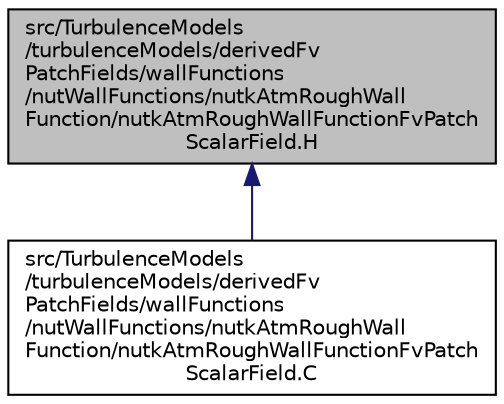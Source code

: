 digraph "src/TurbulenceModels/turbulenceModels/derivedFvPatchFields/wallFunctions/nutWallFunctions/nutkAtmRoughWallFunction/nutkAtmRoughWallFunctionFvPatchScalarField.H"
{
  bgcolor="transparent";
  edge [fontname="Helvetica",fontsize="10",labelfontname="Helvetica",labelfontsize="10"];
  node [fontname="Helvetica",fontsize="10",shape=record];
  Node1 [label="src/TurbulenceModels\l/turbulenceModels/derivedFv\lPatchFields/wallFunctions\l/nutWallFunctions/nutkAtmRoughWall\lFunction/nutkAtmRoughWallFunctionFvPatch\lScalarField.H",height=0.2,width=0.4,color="black", fillcolor="grey75", style="filled", fontcolor="black"];
  Node1 -> Node2 [dir="back",color="midnightblue",fontsize="10",style="solid",fontname="Helvetica"];
  Node2 [label="src/TurbulenceModels\l/turbulenceModels/derivedFv\lPatchFields/wallFunctions\l/nutWallFunctions/nutkAtmRoughWall\lFunction/nutkAtmRoughWallFunctionFvPatch\lScalarField.C",height=0.2,width=0.4,color="black",URL="$a10601.html"];
}
